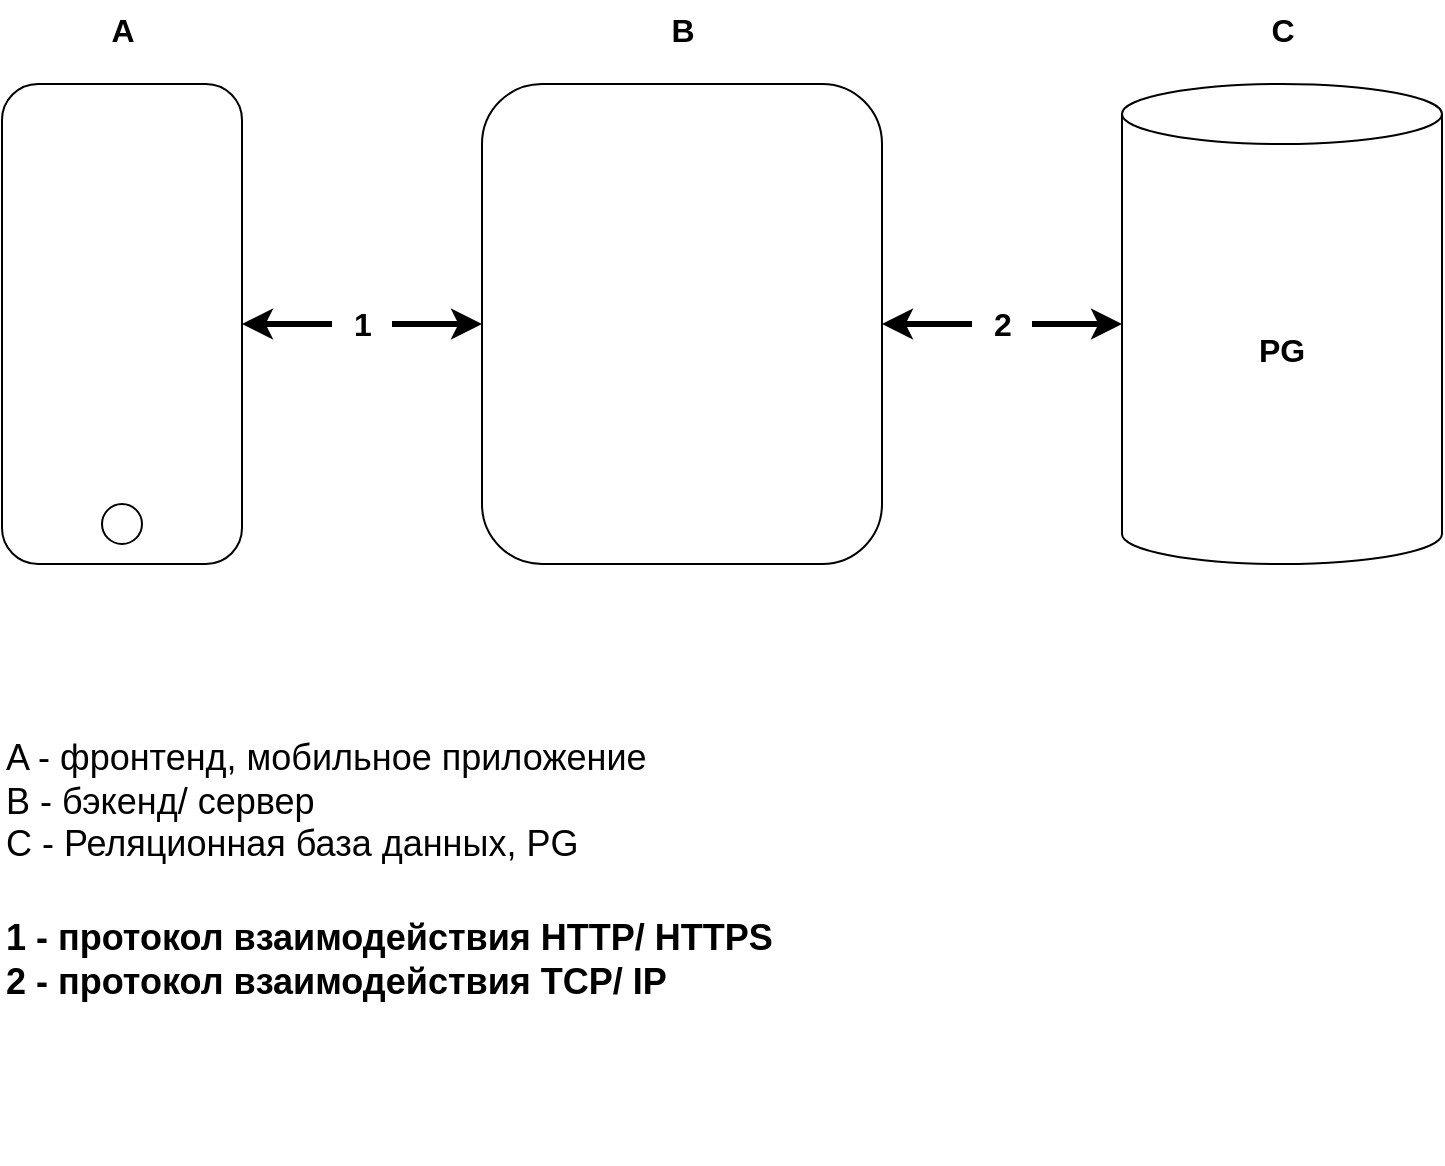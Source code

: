 <mxfile version="24.8.3">
  <diagram name="Страница — 1" id="6dKcLjjxsjvN5Ayz9n6f">
    <mxGraphModel dx="1434" dy="706" grid="1" gridSize="10" guides="1" tooltips="1" connect="1" arrows="1" fold="1" page="1" pageScale="1" pageWidth="827" pageHeight="1169" math="0" shadow="0">
      <root>
        <mxCell id="0" />
        <mxCell id="1" parent="0" />
        <mxCell id="Ik2xViX3Og6YBWLM1i_H-2" value="" style="rounded=1;whiteSpace=wrap;html=1;direction=south;" parent="1" vertex="1">
          <mxGeometry x="40" y="80" width="120" height="240" as="geometry" />
        </mxCell>
        <mxCell id="Ik2xViX3Og6YBWLM1i_H-3" value="" style="rounded=1;whiteSpace=wrap;html=1;direction=south;" parent="1" vertex="1">
          <mxGeometry x="280" y="80" width="200" height="240" as="geometry" />
        </mxCell>
        <mxCell id="Ik2xViX3Og6YBWLM1i_H-4" value="&lt;b&gt;&lt;font style=&quot;font-size: 16px;&quot;&gt;PG&lt;/font&gt;&lt;/b&gt;" style="shape=cylinder3;whiteSpace=wrap;html=1;boundedLbl=1;backgroundOutline=1;size=15;" parent="1" vertex="1">
          <mxGeometry x="600" y="80" width="160" height="240" as="geometry" />
        </mxCell>
        <mxCell id="D3qLeA4y18OjY9VwMxp6-1" value="&lt;b&gt;&lt;font style=&quot;font-size: 16px;&quot;&gt;A&lt;/font&gt;&lt;/b&gt;" style="text;html=1;align=center;verticalAlign=middle;resizable=0;points=[];autosize=1;strokeColor=none;fillColor=none;" parent="1" vertex="1">
          <mxGeometry x="80" y="38" width="40" height="30" as="geometry" />
        </mxCell>
        <mxCell id="D3qLeA4y18OjY9VwMxp6-2" value="&lt;b&gt;&lt;font style=&quot;font-size: 16px;&quot;&gt;B&lt;/font&gt;&lt;/b&gt;&lt;span style=&quot;color: rgba(0, 0, 0, 0); font-family: monospace; font-size: 0px; text-align: start;&quot;&gt;%3CmxGraphModel%3E%3Croot%3E%3CmxCell%20id%3D%220%22%2F%3E%3CmxCell%20id%3D%221%22%20parent%3D%220%22%2F%3E%3CmxCell%20id%3D%222%22%20value%3D%22%26lt%3Bb%26gt%3B%26lt%3Bfont%20style%3D%26quot%3Bfont-size%3A%2016px%3B%26quot%3B%26gt%3BA%26lt%3B%2Ffont%26gt%3B%26lt%3B%2Fb%26gt%3B%22%20style%3D%22text%3Bhtml%3D1%3Balign%3Dcenter%3BverticalAlign%3Dmiddle%3Bresizable%3D0%3Bpoints%3D%5B%5D%3Bautosize%3D1%3BstrokeColor%3Dnone%3BfillColor%3Dnone%3B%22%20vertex%3D%221%22%20parent%3D%221%22%3E%3CmxGeometry%20x%3D%2280%22%20y%3D%2238%22%20width%3D%2240%22%20height%3D%2230%22%20as%3D%22geometry%22%2F%3E%3C%2FmxCell%3E%3C%2Froot%3E%3C%2FmxGraphModel%3E&lt;/span&gt;" style="text;html=1;align=center;verticalAlign=middle;resizable=0;points=[];autosize=1;strokeColor=none;fillColor=none;" parent="1" vertex="1">
          <mxGeometry x="360" y="38" width="40" height="30" as="geometry" />
        </mxCell>
        <mxCell id="D3qLeA4y18OjY9VwMxp6-3" value="&lt;b&gt;&lt;font style=&quot;font-size: 16px;&quot;&gt;C&lt;/font&gt;&lt;/b&gt;" style="text;html=1;align=center;verticalAlign=middle;resizable=0;points=[];autosize=1;strokeColor=none;fillColor=none;" parent="1" vertex="1">
          <mxGeometry x="660" y="38" width="40" height="30" as="geometry" />
        </mxCell>
        <mxCell id="D3qLeA4y18OjY9VwMxp6-4" value="" style="ellipse;whiteSpace=wrap;html=1;aspect=fixed;" parent="1" vertex="1">
          <mxGeometry x="90" y="290" width="20" height="20" as="geometry" />
        </mxCell>
        <mxCell id="D3qLeA4y18OjY9VwMxp6-10" value="" style="edgeStyle=orthogonalEdgeStyle;rounded=0;orthogonalLoop=1;jettySize=auto;html=1;strokeWidth=3;" parent="1" source="D3qLeA4y18OjY9VwMxp6-8" target="Ik2xViX3Og6YBWLM1i_H-3" edge="1">
          <mxGeometry relative="1" as="geometry" />
        </mxCell>
        <mxCell id="D3qLeA4y18OjY9VwMxp6-11" value="" style="edgeStyle=orthogonalEdgeStyle;rounded=0;orthogonalLoop=1;jettySize=auto;html=1;strokeWidth=3;" parent="1" source="D3qLeA4y18OjY9VwMxp6-8" target="Ik2xViX3Og6YBWLM1i_H-2" edge="1">
          <mxGeometry relative="1" as="geometry" />
        </mxCell>
        <mxCell id="D3qLeA4y18OjY9VwMxp6-8" value="&lt;b style=&quot;&quot;&gt;&lt;font style=&quot;font-size: 16px;&quot;&gt;1&lt;/font&gt;&lt;/b&gt;" style="text;html=1;align=center;verticalAlign=middle;resizable=0;points=[];autosize=1;strokeColor=none;fillColor=none;strokeWidth=1;fontSize=16;" parent="1" vertex="1">
          <mxGeometry x="205" y="185" width="30" height="30" as="geometry" />
        </mxCell>
        <mxCell id="D3qLeA4y18OjY9VwMxp6-12" value="" style="edgeStyle=orthogonalEdgeStyle;rounded=0;orthogonalLoop=1;jettySize=auto;html=1;strokeWidth=3;" parent="1" source="D3qLeA4y18OjY9VwMxp6-9" target="Ik2xViX3Og6YBWLM1i_H-3" edge="1">
          <mxGeometry relative="1" as="geometry" />
        </mxCell>
        <mxCell id="D3qLeA4y18OjY9VwMxp6-13" value="" style="edgeStyle=orthogonalEdgeStyle;rounded=0;orthogonalLoop=1;jettySize=auto;html=1;strokeWidth=3;" parent="1" source="D3qLeA4y18OjY9VwMxp6-9" target="Ik2xViX3Og6YBWLM1i_H-4" edge="1">
          <mxGeometry relative="1" as="geometry" />
        </mxCell>
        <mxCell id="D3qLeA4y18OjY9VwMxp6-9" value="&lt;b style=&quot;font-size: 16px;&quot;&gt;&lt;font style=&quot;font-size: 16px;&quot;&gt;2&lt;/font&gt;&lt;/b&gt;" style="text;html=1;align=center;verticalAlign=middle;resizable=0;points=[];autosize=1;strokeColor=none;fillColor=none;fontSize=16;" parent="1" vertex="1">
          <mxGeometry x="525" y="185" width="30" height="30" as="geometry" />
        </mxCell>
        <mxCell id="zvciod56pIhI4Ra57aef-1" value="A - фронтенд, мобильное приложение&#xa;B - бэкенд/ сервер&#xa;C - Реляционная база данных, PG&#xa;" style="text;whiteSpace=wrap;fontSize=18;" vertex="1" parent="1">
          <mxGeometry x="40" y="400" width="680" height="110" as="geometry" />
        </mxCell>
        <mxCell id="zvciod56pIhI4Ra57aef-2" value="1 - протокол взаимодействия HTTP/ HTTPS&#xa;2 - протокол взаимодействия TCP/ IP" style="text;whiteSpace=wrap;fontSize=18;fontStyle=1" vertex="1" parent="1">
          <mxGeometry x="40" y="490" width="680" height="130" as="geometry" />
        </mxCell>
      </root>
    </mxGraphModel>
  </diagram>
</mxfile>
